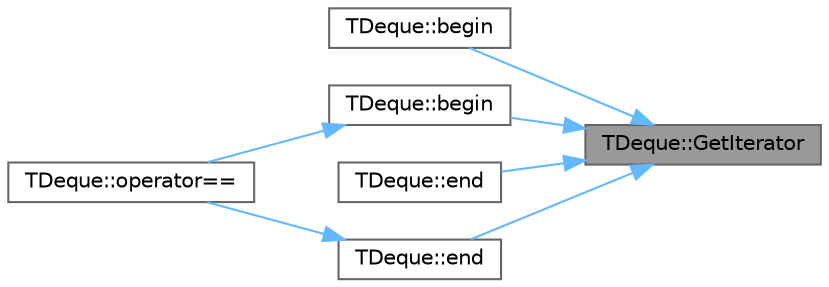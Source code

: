 digraph "TDeque::GetIterator"
{
 // INTERACTIVE_SVG=YES
 // LATEX_PDF_SIZE
  bgcolor="transparent";
  edge [fontname=Helvetica,fontsize=10,labelfontname=Helvetica,labelfontsize=10];
  node [fontname=Helvetica,fontsize=10,shape=box,height=0.2,width=0.4];
  rankdir="RL";
  Node1 [id="Node000001",label="TDeque::GetIterator",height=0.2,width=0.4,color="gray40", fillcolor="grey60", style="filled", fontcolor="black",tooltip=" "];
  Node1 -> Node2 [id="edge1_Node000001_Node000002",dir="back",color="steelblue1",style="solid",tooltip=" "];
  Node2 [id="Node000002",label="TDeque::begin",height=0.2,width=0.4,color="grey40", fillcolor="white", style="filled",URL="$dd/df8/classTDeque.html#a6c72987038d350dfb0a42f32d1c41cbc",tooltip=" "];
  Node1 -> Node3 [id="edge2_Node000001_Node000003",dir="back",color="steelblue1",style="solid",tooltip=" "];
  Node3 [id="Node000003",label="TDeque::begin",height=0.2,width=0.4,color="grey40", fillcolor="white", style="filled",URL="$dd/df8/classTDeque.html#ad40fa14a12f9e14b0bee74ce68d73423",tooltip=" "];
  Node3 -> Node4 [id="edge3_Node000003_Node000004",dir="back",color="steelblue1",style="solid",tooltip=" "];
  Node4 [id="Node000004",label="TDeque::operator==",height=0.2,width=0.4,color="grey40", fillcolor="white", style="filled",URL="$dd/df8/classTDeque.html#af68c9915ae9ead043ede734412728d70",tooltip=" "];
  Node1 -> Node5 [id="edge4_Node000001_Node000005",dir="back",color="steelblue1",style="solid",tooltip=" "];
  Node5 [id="Node000005",label="TDeque::end",height=0.2,width=0.4,color="grey40", fillcolor="white", style="filled",URL="$dd/df8/classTDeque.html#a6d9e4c9f442a01471250124b428cf8fd",tooltip=" "];
  Node1 -> Node6 [id="edge5_Node000001_Node000006",dir="back",color="steelblue1",style="solid",tooltip=" "];
  Node6 [id="Node000006",label="TDeque::end",height=0.2,width=0.4,color="grey40", fillcolor="white", style="filled",URL="$dd/df8/classTDeque.html#a43d916517177d31e18d1db6c9554f2df",tooltip=" "];
  Node6 -> Node4 [id="edge6_Node000006_Node000004",dir="back",color="steelblue1",style="solid",tooltip=" "];
}
